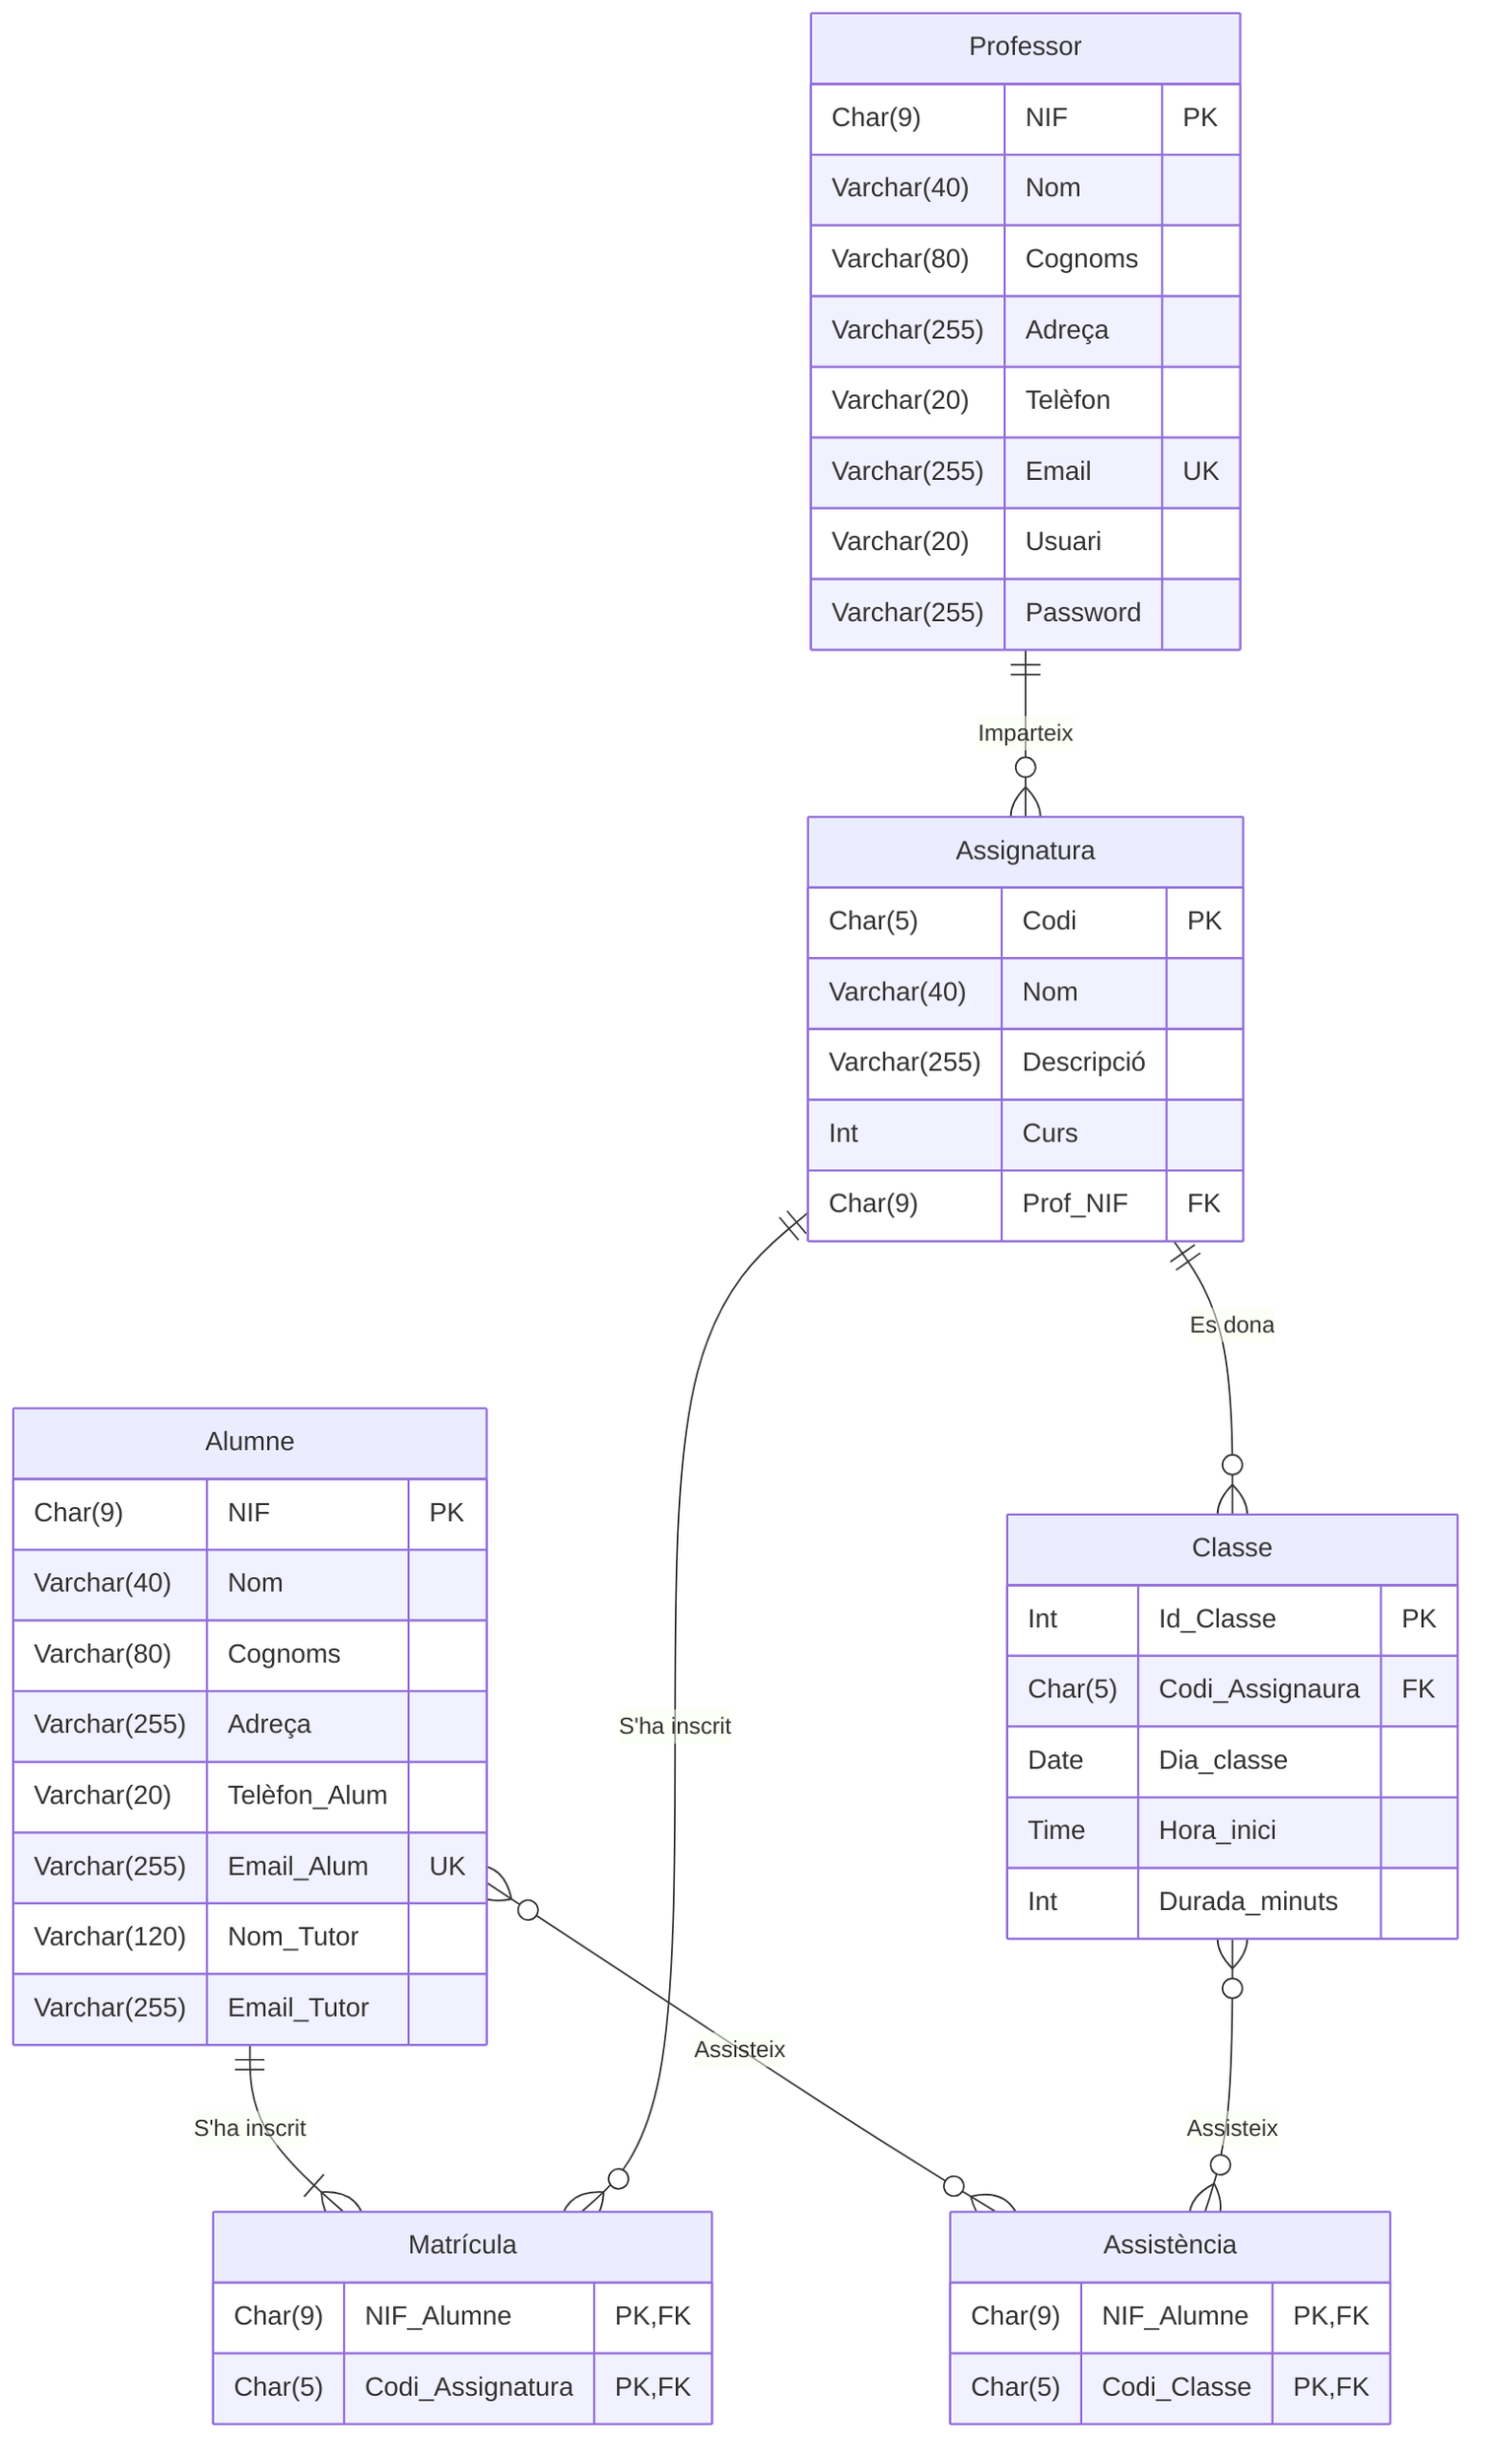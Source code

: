 ---
config:
  look: classic
  theme: default
---
erDiagram
	Professor {
		Char(9) NIF PK
        Varchar(40) Nom
        Varchar(80) Cognoms
        Varchar(255) Adreça
        Varchar(20) Telèfon
        Varchar(255) Email UK
        Varchar(20) Usuari
        Varchar(255) Password
	}
	Alumne {
		Char(9) NIF PK
        Varchar(40) Nom
        Varchar(80) Cognoms
        Varchar(255) Adreça
        Varchar(20) Telèfon_Alum
        Varchar(255) Email_Alum UK
        Varchar(120) Nom_Tutor
        Varchar(255) Email_Tutor
	}
    Assignatura {
        Char(5) Codi PK
        Varchar(40) Nom
        Varchar(255) Descripció
        Int Curs
        Char(9) Prof_NIF FK
    }
    Classe {
        Int Id_Classe PK
        Char(5) Codi_Assignaura FK
        Date Dia_classe
        Time Hora_inici
        Int Durada_minuts
    }
    Professor one to zero or more Assignatura: Imparteix 
    Alumne one to one or more Matrícula: "S'ha inscrit"
    Assignatura one to zero or more Matrícula: "S'ha inscrit"
    Assignatura one to zero or more Classe: "Es dona"
    Matrícula {
        Char(9) NIF_Alumne PK,FK
        Char(5) Codi_Assignatura PK,FK
    }
    Alumne zero or more to zero or more Assistència: Assisteix
    Classe zero or more to zero or more Assistència: Assisteix
    Assistència {
        Char(9) NIF_Alumne PK,FK
        Char(5) Codi_Classe PK,FK
    }